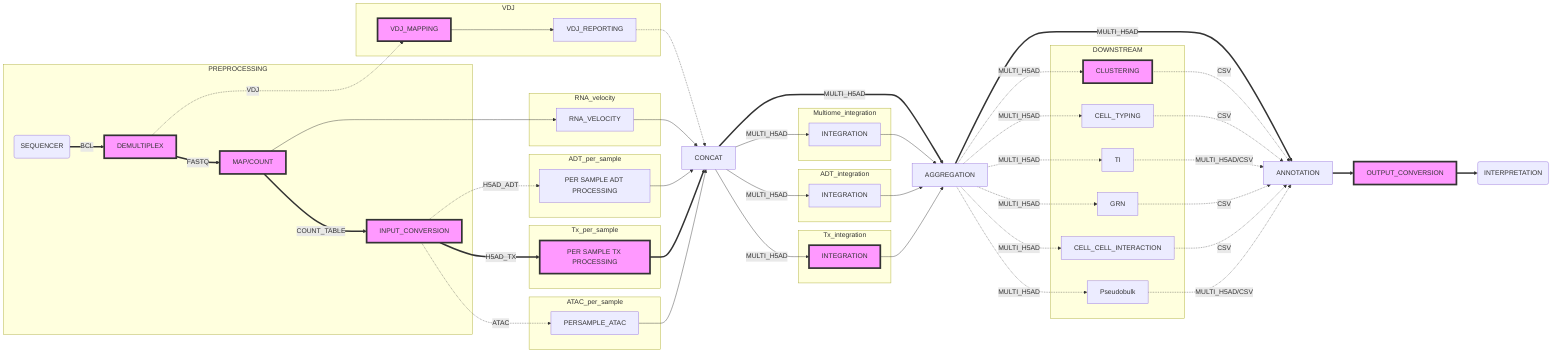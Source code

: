 flowchart LR
    SEQUENCER(SEQUENCER)
    DEMULTIPLEX[DEMULTIPLEX]
    COUNT[MAP/COUNT]
    H5AD_CONVERSION[INPUT_CONVERSION]
    PERSAMPLE_TX[PER SAMPLE TX PROCESSING]
    PERSAMPLE_ADT[PER SAMPLE ADT PROCESSING]
    CONCAT
    INTEGRATION_TX[INTEGRATION]
    INTEGRATION_ADT[INTEGRATION]
    INTEGRATION_MULTI_OME[INTEGRATION]
    DOWNSTREAM[DOWNSTREAM PROCESSING]
    INTERPRETATION(INTERPRETATION)
    AGGREGATION
    CONVERSION[OUTPUT_CONVERSION]
    VDJ_MAPPING
    CLUSTERING

    classDef implemented fill:#f9f,stroke:#333,stroke-width:4px;

    class VDJ_MAPPING implemented
    class DEMULTIPLEX implemented
    class COUNT implemented
    class H5AD_CONVERSION implemented
    class PERSAMPLE_TX implemented
    class INTEGRATION_TX implemented
    class CLUSTERING implemented
    class CONVERSION implemented

    subgraph PREPROCESSING
    SEQUENCER ==> |BCL| DEMULTIPLEX ==> |FASTQ| COUNT ==> |COUNT_TABLE| H5AD_CONVERSION
    end

    subgraph ATAC_per_sample
    H5AD_CONVERSION -.-> |ATAC| PERSAMPLE_ATAC
    end

    subgraph Tx_per_sample
    H5AD_CONVERSION ==> |H5AD_TX| PERSAMPLE_TX
    end

    subgraph ADT_per_sample
    H5AD_CONVERSION -.-> |H5AD_ADT| PERSAMPLE_ADT
    end

    PERSAMPLE_TX ==> CONCAT
    PERSAMPLE_ADT --> CONCAT
    PERSAMPLE_ATAC --> CONCAT


    subgraph VDJ
    DEMULTIPLEX -.-> |VDJ| VDJ_MAPPING
    VDJ_MAPPING --> VDJ_REPORTING
    end
    
    VDJ_REPORTING -.->  CONCAT


    CONCAT -->|MULTI_H5AD| INTEGRATION_TX
    CONCAT -->|MULTI_H5AD| INTEGRATION_ADT
    CONCAT -->|MULTI_H5AD| INTEGRATION_MULTI_OME

    subgraph Tx_integration
    INTEGRATION_TX
    end
    subgraph ADT_integration
    INTEGRATION_ADT
    end
    subgraph Multiome_integration
    INTEGRATION_MULTI_OME
    end

    INTEGRATION_TX --> AGGREGATION
    INTEGRATION_ADT --> AGGREGATION
    INTEGRATION_MULTI_OME --> AGGREGATION

    COUNT --> RNA_VELOCITY
    subgraph RNA_velocity
    RNA_VELOCITY
    end
    
    RNA_VELOCITY --> CONCAT

    CONCAT ==>|MULTI_H5AD| AGGREGATION

    AGGREGATION -.-> |MULTI_H5AD| DE
    AGGREGATION -.-> |MULTI_H5AD| CELL_CELL_INTERACTION
    AGGREGATION -.-> |MULTI_H5AD| GRN
    AGGREGATION -.-> |MULTI_H5AD| TI
    AGGREGATION -.-> |MULTI_H5AD| CELL_TYPING
    AGGREGATION -.-> |MULTI_H5AD| CLUSTERING

    subgraph DOWNSTREAM
        DE[Pseudobulk]
        CELL_CELL_INTERACTION
        GRN
        TI
        CELL_TYPING
        CLUSTERING
    end



    DE[Pseudobulk] -.-> |MULTI_H5AD/CSV| ANNOTATION
    CELL_CELL_INTERACTION -.-> |CSV| ANNOTATION
    GRN -.-> |CSV| ANNOTATION
    TI -.-> |MULTI_H5AD/CSV| ANNOTATION
    CELL_TYPING -.-> |CSV| ANNOTATION
    CLUSTERING -.-> |CSV| ANNOTATION

    AGGREGATION ==> |MULTI_H5AD| ANNOTATION
    ANNOTATION ==> CONVERSION


    CONVERSION ==> INTERPRETATION